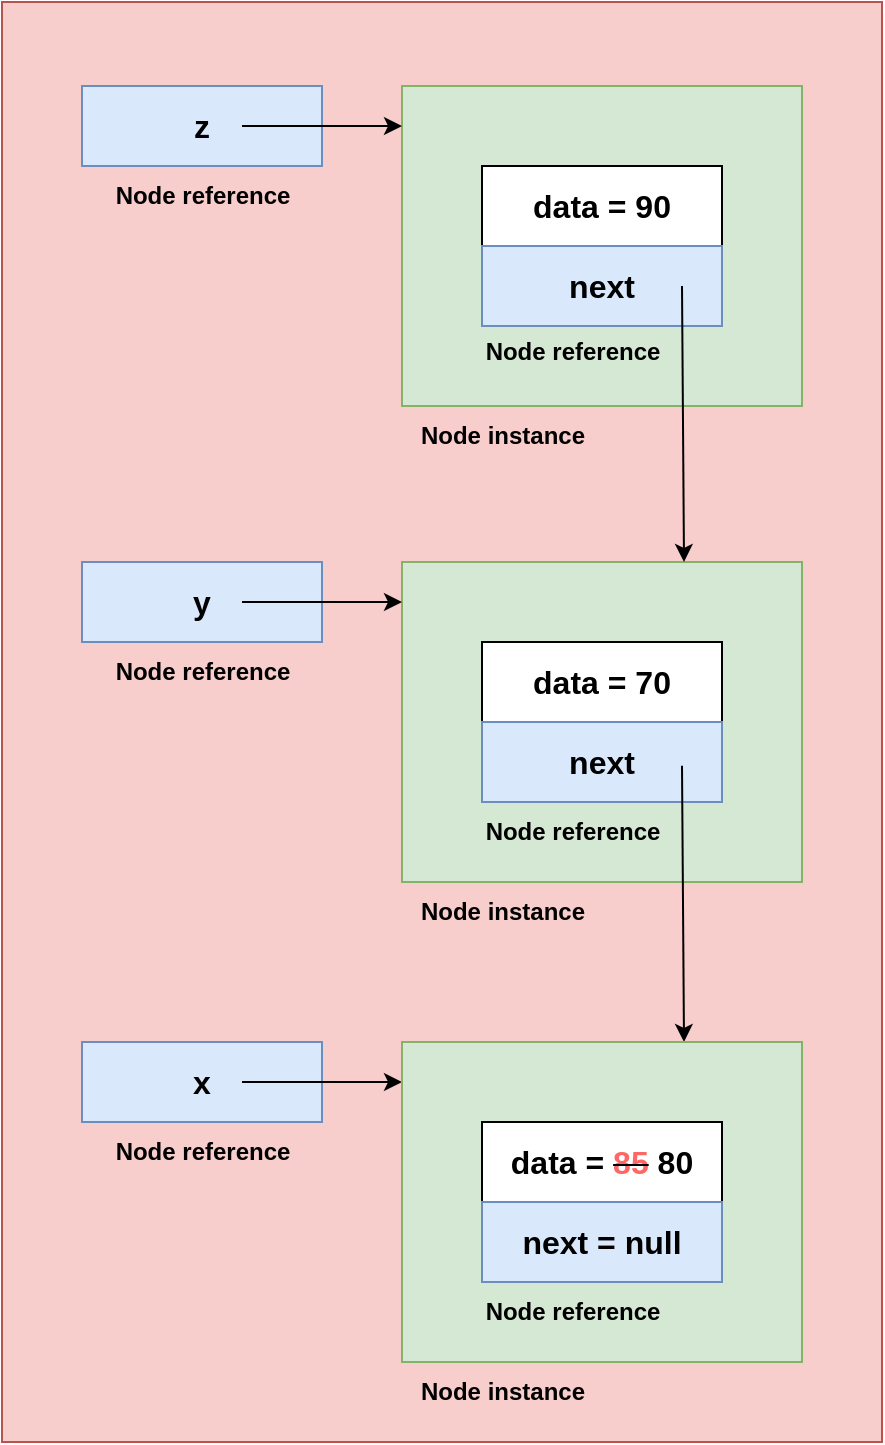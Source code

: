 <mxfile version="24.2.3" type="github">
  <diagram name="Page-1" id="-98pJoUqqj__4yH2-iSp">
    <mxGraphModel dx="1224" dy="700" grid="1" gridSize="10" guides="1" tooltips="1" connect="1" arrows="1" fold="1" page="1" pageScale="1" pageWidth="850" pageHeight="1100" math="0" shadow="0">
      <root>
        <mxCell id="0" />
        <mxCell id="1" parent="0" />
        <mxCell id="4dctXpntgjXw3aF1l8x9-28" value="" style="rounded=0;whiteSpace=wrap;html=1;fillColor=#f8cecc;strokeColor=#b85450;fontStyle=1" parent="1" vertex="1">
          <mxGeometry x="80" y="80" width="440" height="720" as="geometry" />
        </mxCell>
        <mxCell id="4dctXpntgjXw3aF1l8x9-5" value="" style="rounded=0;whiteSpace=wrap;html=1;fontSize=16;fillColor=#d5e8d4;strokeColor=#82b366;fontStyle=1" parent="1" vertex="1">
          <mxGeometry x="280" y="360" width="200" height="160" as="geometry" />
        </mxCell>
        <mxCell id="4dctXpntgjXw3aF1l8x9-1" value="y" style="rounded=0;whiteSpace=wrap;html=1;fontSize=16;fillColor=#dae8fc;strokeColor=#6c8ebf;fontStyle=1" parent="1" vertex="1">
          <mxGeometry x="120" y="360" width="120" height="40" as="geometry" />
        </mxCell>
        <mxCell id="4dctXpntgjXw3aF1l8x9-2" value="" style="endArrow=classic;html=1;rounded=0;fontSize=16;fontStyle=1" parent="1" edge="1">
          <mxGeometry width="50" height="50" relative="1" as="geometry">
            <mxPoint x="200" y="380" as="sourcePoint" />
            <mxPoint x="280" y="380" as="targetPoint" />
          </mxGeometry>
        </mxCell>
        <mxCell id="4dctXpntgjXw3aF1l8x9-3" value="data = 70" style="rounded=0;whiteSpace=wrap;html=1;fontSize=16;fontStyle=1" parent="1" vertex="1">
          <mxGeometry x="320" y="400" width="120" height="40" as="geometry" />
        </mxCell>
        <mxCell id="4dctXpntgjXw3aF1l8x9-6" value="next" style="rounded=0;whiteSpace=wrap;html=1;fontSize=16;fillColor=#dae8fc;strokeColor=#6c8ebf;fontStyle=1" parent="1" vertex="1">
          <mxGeometry x="320" y="440" width="120" height="40" as="geometry" />
        </mxCell>
        <mxCell id="4dctXpntgjXw3aF1l8x9-7" value="" style="endArrow=classic;html=1;rounded=0;entryX=0.605;entryY=-0.012;entryDx=0;entryDy=0;entryPerimeter=0;fontSize=16;fontStyle=1" parent="1" edge="1">
          <mxGeometry width="50" height="50" relative="1" as="geometry">
            <mxPoint x="420" y="461.92" as="sourcePoint" />
            <mxPoint x="421" y="600.0" as="targetPoint" />
          </mxGeometry>
        </mxCell>
        <mxCell id="4dctXpntgjXw3aF1l8x9-16" value="x" style="rounded=0;whiteSpace=wrap;html=1;fontSize=16;fillColor=#dae8fc;strokeColor=#6c8ebf;fontStyle=1" parent="1" vertex="1">
          <mxGeometry x="120" y="600" width="120" height="40" as="geometry" />
        </mxCell>
        <mxCell id="4dctXpntgjXw3aF1l8x9-17" value="" style="endArrow=classic;html=1;rounded=0;fontSize=16;fontStyle=1" parent="1" edge="1">
          <mxGeometry width="50" height="50" relative="1" as="geometry">
            <mxPoint x="200" y="620" as="sourcePoint" />
            <mxPoint x="280" y="620" as="targetPoint" />
          </mxGeometry>
        </mxCell>
        <mxCell id="4dctXpntgjXw3aF1l8x9-18" value="" style="rounded=0;whiteSpace=wrap;html=1;fontSize=16;fillColor=#d5e8d4;strokeColor=#82b366;fontStyle=1" parent="1" vertex="1">
          <mxGeometry x="280" y="600" width="200" height="160" as="geometry" />
        </mxCell>
        <mxCell id="4dctXpntgjXw3aF1l8x9-19" value="data = &lt;strike style=&quot;font-size: 16px;&quot;&gt;&lt;font color=&quot;#ff6666&quot; style=&quot;font-size: 16px;&quot;&gt;85&lt;/font&gt;&lt;/strike&gt; 80" style="rounded=0;whiteSpace=wrap;html=1;fontSize=16;fontStyle=1" parent="1" vertex="1">
          <mxGeometry x="320" y="640" width="120" height="40" as="geometry" />
        </mxCell>
        <mxCell id="4dctXpntgjXw3aF1l8x9-20" value="next = null" style="rounded=0;whiteSpace=wrap;html=1;fontSize=16;fillColor=#dae8fc;strokeColor=#6c8ebf;fontStyle=1" parent="1" vertex="1">
          <mxGeometry x="320" y="680" width="120" height="40" as="geometry" />
        </mxCell>
        <mxCell id="4dctXpntgjXw3aF1l8x9-22" value="" style="rounded=0;whiteSpace=wrap;html=1;fontSize=16;fillColor=#d5e8d4;strokeColor=#82b366;fontStyle=1" parent="1" vertex="1">
          <mxGeometry x="280" y="122" width="200" height="160" as="geometry" />
        </mxCell>
        <mxCell id="4dctXpntgjXw3aF1l8x9-23" value="z" style="rounded=0;whiteSpace=wrap;html=1;fontSize=16;fillColor=#dae8fc;strokeColor=#6c8ebf;fontStyle=1" parent="1" vertex="1">
          <mxGeometry x="120" y="122" width="120" height="40" as="geometry" />
        </mxCell>
        <mxCell id="4dctXpntgjXw3aF1l8x9-24" value="" style="endArrow=classic;html=1;rounded=0;fontSize=16;fontStyle=1" parent="1" edge="1">
          <mxGeometry width="50" height="50" relative="1" as="geometry">
            <mxPoint x="200" y="142" as="sourcePoint" />
            <mxPoint x="280" y="142" as="targetPoint" />
          </mxGeometry>
        </mxCell>
        <mxCell id="4dctXpntgjXw3aF1l8x9-25" value="data = 90" style="rounded=0;whiteSpace=wrap;html=1;fontSize=16;fontStyle=1" parent="1" vertex="1">
          <mxGeometry x="320" y="162" width="120" height="40" as="geometry" />
        </mxCell>
        <mxCell id="4dctXpntgjXw3aF1l8x9-26" value="next" style="rounded=0;whiteSpace=wrap;html=1;fontSize=16;fillColor=#dae8fc;strokeColor=#6c8ebf;fontStyle=1" parent="1" vertex="1">
          <mxGeometry x="320" y="202" width="120" height="40" as="geometry" />
        </mxCell>
        <mxCell id="4dctXpntgjXw3aF1l8x9-27" value="" style="endArrow=classic;html=1;rounded=0;entryX=0.605;entryY=-0.012;entryDx=0;entryDy=0;entryPerimeter=0;fontSize=16;fontStyle=1" parent="1" edge="1">
          <mxGeometry width="50" height="50" relative="1" as="geometry">
            <mxPoint x="420" y="222" as="sourcePoint" />
            <mxPoint x="421" y="360" as="targetPoint" />
          </mxGeometry>
        </mxCell>
        <mxCell id="4dctXpntgjXw3aF1l8x9-29" value="Node reference" style="text;html=1;align=center;verticalAlign=middle;resizable=0;points=[];autosize=1;strokeColor=none;fillColor=none;fontStyle=1" parent="1" vertex="1">
          <mxGeometry x="125" y="162" width="110" height="30" as="geometry" />
        </mxCell>
        <mxCell id="4dctXpntgjXw3aF1l8x9-30" value="Node reference" style="text;html=1;align=center;verticalAlign=middle;resizable=0;points=[];autosize=1;strokeColor=none;fillColor=none;fontStyle=1" parent="1" vertex="1">
          <mxGeometry x="125" y="400" width="110" height="30" as="geometry" />
        </mxCell>
        <mxCell id="4dctXpntgjXw3aF1l8x9-31" value="Node reference" style="text;html=1;align=center;verticalAlign=middle;resizable=0;points=[];autosize=1;strokeColor=none;fillColor=none;fontStyle=1" parent="1" vertex="1">
          <mxGeometry x="125" y="640" width="110" height="30" as="geometry" />
        </mxCell>
        <mxCell id="4dctXpntgjXw3aF1l8x9-35" value="Node instance" style="text;html=1;align=center;verticalAlign=middle;resizable=0;points=[];autosize=1;strokeColor=none;fillColor=none;fontStyle=1" parent="1" vertex="1">
          <mxGeometry x="280" y="282" width="100" height="30" as="geometry" />
        </mxCell>
        <mxCell id="4dctXpntgjXw3aF1l8x9-36" value="Node instance" style="text;html=1;align=center;verticalAlign=middle;resizable=0;points=[];autosize=1;strokeColor=none;fillColor=none;fontStyle=1" parent="1" vertex="1">
          <mxGeometry x="280" y="520" width="100" height="30" as="geometry" />
        </mxCell>
        <mxCell id="4dctXpntgjXw3aF1l8x9-37" value="Node instance" style="text;html=1;align=center;verticalAlign=middle;resizable=0;points=[];autosize=1;strokeColor=none;fillColor=none;fontStyle=1" parent="1" vertex="1">
          <mxGeometry x="280" y="760" width="100" height="30" as="geometry" />
        </mxCell>
        <mxCell id="4dctXpntgjXw3aF1l8x9-39" value="Node reference" style="text;html=1;align=center;verticalAlign=middle;resizable=0;points=[];autosize=1;strokeColor=none;fillColor=none;fontStyle=1" parent="1" vertex="1">
          <mxGeometry x="310" y="240" width="110" height="30" as="geometry" />
        </mxCell>
        <mxCell id="4dctXpntgjXw3aF1l8x9-40" value="Node reference" style="text;html=1;align=center;verticalAlign=middle;resizable=0;points=[];autosize=1;strokeColor=none;fillColor=none;fontStyle=1" parent="1" vertex="1">
          <mxGeometry x="310" y="480" width="110" height="30" as="geometry" />
        </mxCell>
        <mxCell id="4dctXpntgjXw3aF1l8x9-41" value="Node reference" style="text;html=1;align=center;verticalAlign=middle;resizable=0;points=[];autosize=1;strokeColor=none;fillColor=none;fontStyle=1" parent="1" vertex="1">
          <mxGeometry x="310" y="720" width="110" height="30" as="geometry" />
        </mxCell>
      </root>
    </mxGraphModel>
  </diagram>
</mxfile>
